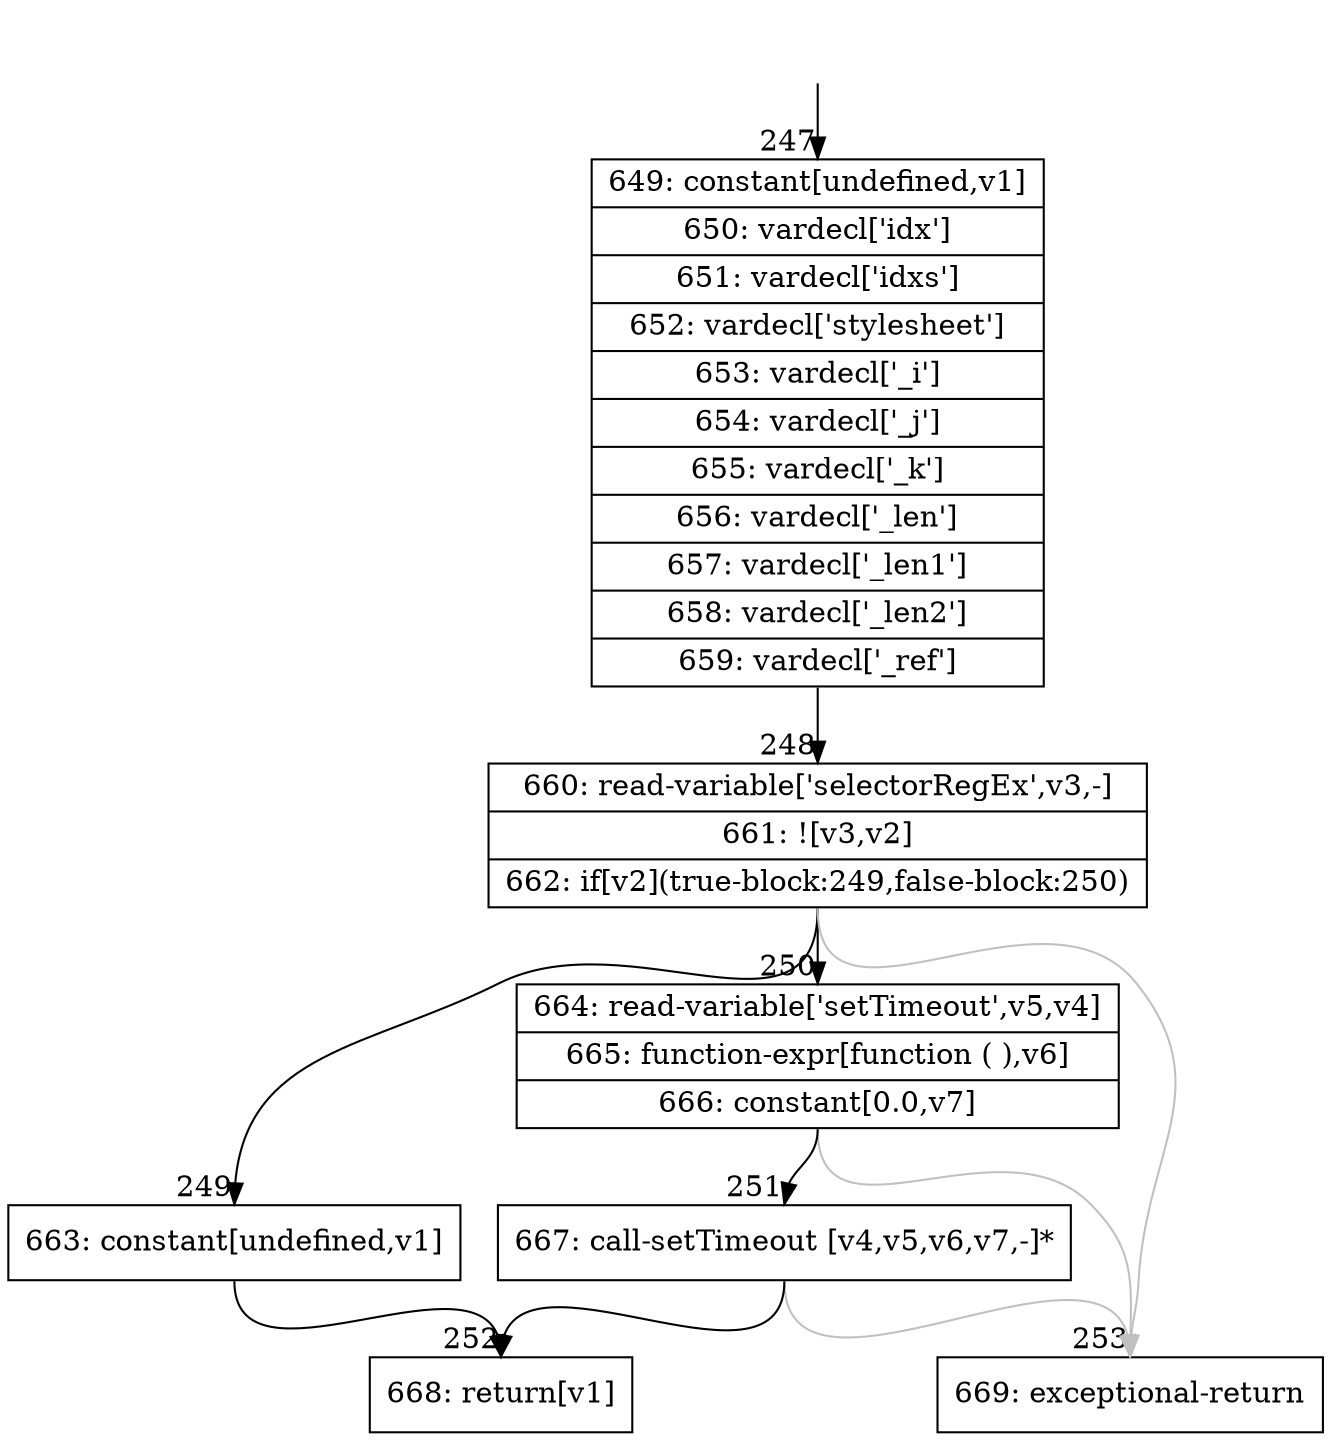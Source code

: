 digraph {
rankdir="TD"
BB_entry22[shape=none,label=""];
BB_entry22 -> BB247 [tailport=s, headport=n, headlabel="    247"]
BB247 [shape=record label="{649: constant[undefined,v1]|650: vardecl['idx']|651: vardecl['idxs']|652: vardecl['stylesheet']|653: vardecl['_i']|654: vardecl['_j']|655: vardecl['_k']|656: vardecl['_len']|657: vardecl['_len1']|658: vardecl['_len2']|659: vardecl['_ref']}" ] 
BB247 -> BB248 [tailport=s, headport=n, headlabel="      248"]
BB248 [shape=record label="{660: read-variable['selectorRegEx',v3,-]|661: ![v3,v2]|662: if[v2](true-block:249,false-block:250)}" ] 
BB248 -> BB249 [tailport=s, headport=n, headlabel="      249"]
BB248 -> BB250 [tailport=s, headport=n, headlabel="      250"]
BB248 -> BB253 [tailport=s, headport=n, color=gray, headlabel="      253"]
BB249 [shape=record label="{663: constant[undefined,v1]}" ] 
BB249 -> BB252 [tailport=s, headport=n, headlabel="      252"]
BB250 [shape=record label="{664: read-variable['setTimeout',v5,v4]|665: function-expr[function ( ),v6]|666: constant[0.0,v7]}" ] 
BB250 -> BB251 [tailport=s, headport=n, headlabel="      251"]
BB250 -> BB253 [tailport=s, headport=n, color=gray]
BB251 [shape=record label="{667: call-setTimeout [v4,v5,v6,v7,-]*}" ] 
BB251 -> BB252 [tailport=s, headport=n]
BB251 -> BB253 [tailport=s, headport=n, color=gray]
BB252 [shape=record label="{668: return[v1]}" ] 
BB253 [shape=record label="{669: exceptional-return}" ] 
//#$~ 198
}
